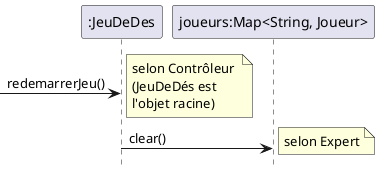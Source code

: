 @startuml
participant ":JeuDeDes" as game
participant "joueurs:Map<String, Joueur>" as players

-> game : redemarrerJeu()
note right
  selon Contrôleur 
  (JeuDeDés est 
  l'objet racine)
end note
game -> players : clear()
note right
  selon Expert
end note
hide footbox
@enduml